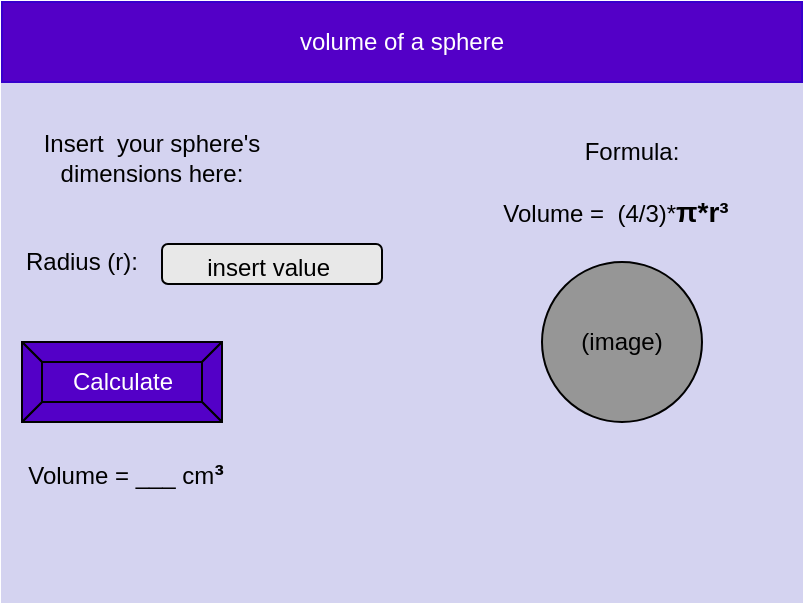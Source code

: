 <mxfile>
    <diagram id="pIaEtrtLPv3HG8r1JEND" name="Page-1">
        <mxGraphModel dx="520" dy="475" grid="1" gridSize="10" guides="1" tooltips="1" connect="1" arrows="1" fold="1" page="1" pageScale="1" pageWidth="850" pageHeight="1100" math="0" shadow="0">
            <root>
                <mxCell id="0"/>
                <mxCell id="1" parent="0"/>
                <mxCell id="2" value="" style="rounded=0;whiteSpace=wrap;html=1;strokeColor=#D4D3F0;fillColor=#D4D3F0;" parent="1" vertex="1">
                    <mxGeometry x="80" y="70" width="400" height="300" as="geometry"/>
                </mxCell>
                <mxCell id="3" value="volume of a sphere" style="rounded=0;whiteSpace=wrap;html=1;fillColor=#5300C7;fontColor=#ffffff;strokeColor=#3700CC;" parent="1" vertex="1">
                    <mxGeometry x="80" y="70" width="400" height="40" as="geometry"/>
                </mxCell>
                <mxCell id="6" value="Calculate" style="labelPosition=center;verticalLabelPosition=middle;align=center;html=1;shape=mxgraph.basic.button;dx=10;fillColor=#5300C7;strokeColor=#000000;fontColor=#FFFFFF;" parent="1" vertex="1">
                    <mxGeometry x="90" y="240" width="100" height="40" as="geometry"/>
                </mxCell>
                <mxCell id="7" value="Insert&amp;nbsp; your sphere's dimensions here:" style="text;html=1;strokeColor=none;fillColor=none;align=center;verticalAlign=middle;whiteSpace=wrap;rounded=0;fontColor=#000000;" parent="1" vertex="1">
                    <mxGeometry x="80" y="133" width="150" height="30" as="geometry"/>
                </mxCell>
                <mxCell id="8" value="Radius (r):" style="text;html=1;strokeColor=none;fillColor=none;align=center;verticalAlign=middle;whiteSpace=wrap;rounded=0;fontColor=#000000;" parent="1" vertex="1">
                    <mxGeometry x="90" y="185" width="60" height="30" as="geometry"/>
                </mxCell>
                <mxCell id="10" value="" style="rounded=1;whiteSpace=wrap;html=1;fillColor=#E8E8E8;strokeColor=#000000;" parent="1" vertex="1">
                    <mxGeometry x="160" y="191" width="110" height="20" as="geometry"/>
                </mxCell>
                <mxCell id="11" value="insert value&amp;nbsp;" style="text;html=1;strokeColor=none;fillColor=none;align=center;verticalAlign=middle;whiteSpace=wrap;rounded=0;fontColor=#000000;" parent="1" vertex="1">
                    <mxGeometry x="160" y="188" width="110" height="30" as="geometry"/>
                </mxCell>
                <mxCell id="12" value="" style="ellipse;whiteSpace=wrap;html=1;aspect=fixed;fillColor=#969696;fontColor=#000000;" parent="1" vertex="1">
                    <mxGeometry x="350" y="200" width="80" height="80" as="geometry"/>
                </mxCell>
                <mxCell id="13" value="(image)" style="text;html=1;strokeColor=none;fillColor=none;align=center;verticalAlign=middle;whiteSpace=wrap;rounded=0;fontColor=#000000;" parent="1" vertex="1">
                    <mxGeometry x="360" y="225" width="60" height="30" as="geometry"/>
                </mxCell>
                <mxCell id="14" value="Formula:" style="text;html=1;strokeColor=none;fillColor=none;align=center;verticalAlign=middle;whiteSpace=wrap;rounded=0;fontColor=#000000;" parent="1" vertex="1">
                    <mxGeometry x="365" y="130" width="60" height="30" as="geometry"/>
                </mxCell>
                <mxCell id="16" value="Volume = ___ cm&lt;b style=&quot;font-family: &amp;#34;arial&amp;#34; , sans-serif ; font-size: 14px ; text-align: left&quot;&gt;³&lt;/b&gt;" style="text;html=1;strokeColor=none;fillColor=none;align=center;verticalAlign=middle;whiteSpace=wrap;rounded=0;fontColor=#000000;" parent="1" vertex="1">
                    <mxGeometry x="87" y="291" width="110" height="30" as="geometry"/>
                </mxCell>
                <mxCell id="17" value="Volume =&amp;nbsp; (4/3)*&lt;b style=&quot;font-family: arial, sans-serif; font-size: 14px; text-align: left;&quot;&gt;π*r&lt;/b&gt;&lt;b style=&quot;font-family: arial, sans-serif; font-size: 14px; text-align: left;&quot;&gt;³&lt;/b&gt;" style="text;html=1;strokeColor=none;fillColor=none;align=center;verticalAlign=middle;whiteSpace=wrap;rounded=0;fontColor=#000000;" parent="1" vertex="1">
                    <mxGeometry x="312" y="160" width="150" height="30" as="geometry"/>
                </mxCell>
            </root>
        </mxGraphModel>
    </diagram>
</mxfile>